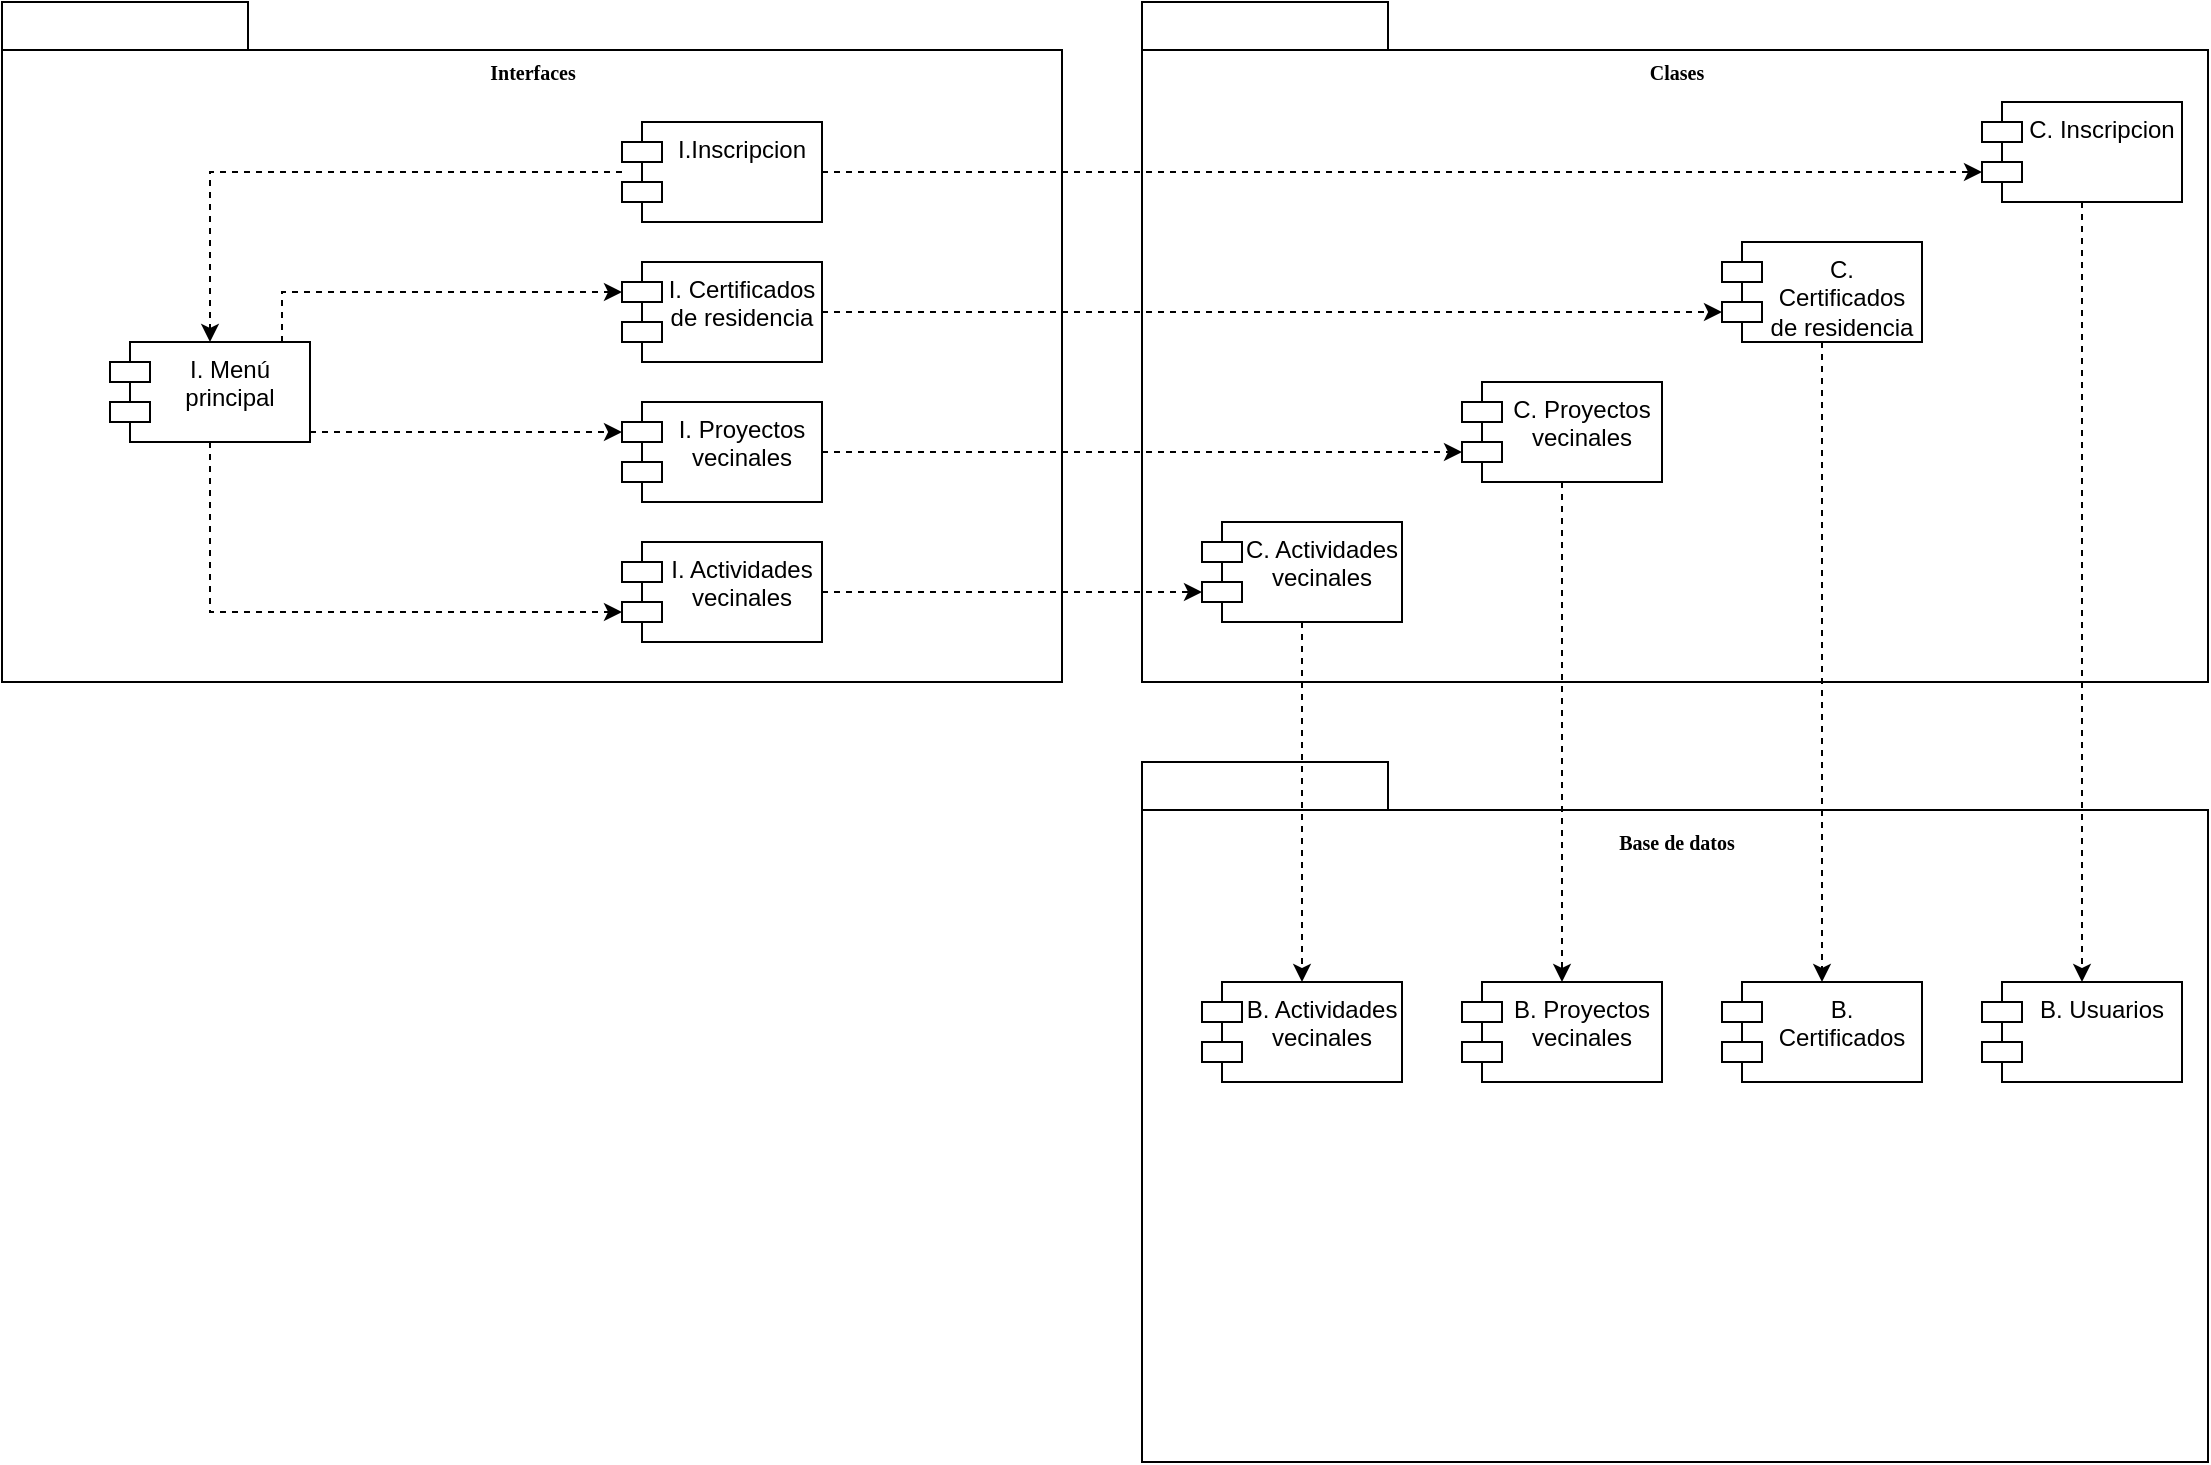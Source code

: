 <mxfile version="24.7.16">
  <diagram name="Page-1" id="b5b7bab2-c9e2-2cf4-8b2a-24fd1a2a6d21">
    <mxGraphModel grid="1" page="1" gridSize="10" guides="1" tooltips="1" connect="1" arrows="1" fold="1" pageScale="1" pageWidth="827" pageHeight="1169" background="none" math="0" shadow="0">
      <root>
        <mxCell id="0" />
        <mxCell id="1" parent="0" />
        <mxCell id="e8CUex0IqWZ4CeqTOnoO-1" value="" style="group" connectable="0" vertex="1" parent="1">
          <mxGeometry x="880" y="150" width="533" height="340" as="geometry" />
        </mxCell>
        <mxCell id="e8CUex0IqWZ4CeqTOnoO-2" value="" style="group" connectable="0" vertex="1" parent="e8CUex0IqWZ4CeqTOnoO-1">
          <mxGeometry width="533" height="340" as="geometry" />
        </mxCell>
        <mxCell id="e8CUex0IqWZ4CeqTOnoO-3" value="&lt;p style=&quot;padding-bottom: 280px; padding-left: 0px;&quot;&gt;Clases&lt;/p&gt;" style="shape=folder;fontStyle=1;spacingTop=10;tabWidth=123;tabHeight=24;tabPosition=left;html=1;rounded=0;shadow=0;comic=0;labelBackgroundColor=none;strokeWidth=1;fontFamily=Verdana;fontSize=10;align=center;" vertex="1" parent="e8CUex0IqWZ4CeqTOnoO-2">
          <mxGeometry width="533" height="340" as="geometry" />
        </mxCell>
        <mxCell id="e8CUex0IqWZ4CeqTOnoO-31" value="C. Inscripcion" style="shape=module;align=left;spacingLeft=20;align=center;verticalAlign=top;whiteSpace=wrap;html=1;" vertex="1" parent="e8CUex0IqWZ4CeqTOnoO-2">
          <mxGeometry x="420" y="50" width="100" height="50" as="geometry" />
        </mxCell>
        <mxCell id="e8CUex0IqWZ4CeqTOnoO-30" value="C. Certificados de residencia" style="shape=module;align=left;spacingLeft=20;align=center;verticalAlign=top;whiteSpace=wrap;html=1;" vertex="1" parent="e8CUex0IqWZ4CeqTOnoO-2">
          <mxGeometry x="290" y="120" width="100" height="50" as="geometry" />
        </mxCell>
        <mxCell id="e8CUex0IqWZ4CeqTOnoO-29" value="C. Proyectos vecinales" style="shape=module;align=left;spacingLeft=20;align=center;verticalAlign=top;whiteSpace=wrap;html=1;" vertex="1" parent="e8CUex0IqWZ4CeqTOnoO-2">
          <mxGeometry x="160" y="190" width="100" height="50" as="geometry" />
        </mxCell>
        <mxCell id="e8CUex0IqWZ4CeqTOnoO-28" value="C. Actividades vecinales" style="shape=module;align=left;spacingLeft=20;align=center;verticalAlign=top;whiteSpace=wrap;html=1;" vertex="1" parent="e8CUex0IqWZ4CeqTOnoO-2">
          <mxGeometry x="30" y="260" width="100" height="50" as="geometry" />
        </mxCell>
        <mxCell id="6e0c8c40b5770093-30" value="" style="group;dashed=1;" connectable="0" vertex="1" parent="1">
          <mxGeometry x="310" y="150" width="560" height="390.0" as="geometry" />
        </mxCell>
        <mxCell id="6e0c8c40b5770093-24" value="" style="group;dashed=1;" connectable="0" vertex="1" parent="6e0c8c40b5770093-30">
          <mxGeometry width="560" height="390.0" as="geometry" />
        </mxCell>
        <mxCell id="6e0c8c40b5770093-25" value="&lt;p style=&quot;line-height: 120%; padding: 0px 0px 280px; margin-bottom: 10px; margin-right: 0px;&quot;&gt;&lt;font style=&quot;font-size: 10px;&quot;&gt;Interfaces&lt;/font&gt;&lt;/p&gt;" style="shape=folder;fontStyle=1;spacingTop=10;tabWidth=123;tabHeight=24;tabPosition=left;html=1;rounded=0;shadow=0;comic=0;labelBackgroundColor=none;strokeWidth=1;fontFamily=Verdana;fontSize=10;align=center;" vertex="1" parent="6e0c8c40b5770093-24">
          <mxGeometry width="530" height="340.0" as="geometry" />
        </mxCell>
        <mxCell id="e8CUex0IqWZ4CeqTOnoO-47" style="edgeStyle=orthogonalEdgeStyle;rounded=0;orthogonalLoop=1;jettySize=auto;html=1;entryX=0.5;entryY=0;entryDx=0;entryDy=0;dashed=1;" edge="1" parent="6e0c8c40b5770093-24" source="e8CUex0IqWZ4CeqTOnoO-26" target="e8CUex0IqWZ4CeqTOnoO-46">
          <mxGeometry relative="1" as="geometry" />
        </mxCell>
        <mxCell id="e8CUex0IqWZ4CeqTOnoO-26" value="I.Inscripcion" style="shape=module;align=left;spacingLeft=20;align=center;verticalAlign=top;whiteSpace=wrap;html=1;" vertex="1" parent="6e0c8c40b5770093-24">
          <mxGeometry x="310" y="60" width="100" height="50" as="geometry" />
        </mxCell>
        <mxCell id="e8CUex0IqWZ4CeqTOnoO-25" value="I. Certificados de residencia" style="shape=module;align=left;spacingLeft=20;align=center;verticalAlign=top;whiteSpace=wrap;html=1;" vertex="1" parent="6e0c8c40b5770093-24">
          <mxGeometry x="310" y="130" width="100" height="50" as="geometry" />
        </mxCell>
        <mxCell id="e8CUex0IqWZ4CeqTOnoO-23" value="I. Proyectos vecinales" style="shape=module;align=left;spacingLeft=20;align=center;verticalAlign=top;whiteSpace=wrap;html=1;" vertex="1" parent="6e0c8c40b5770093-24">
          <mxGeometry x="310" y="200" width="100" height="50" as="geometry" />
        </mxCell>
        <mxCell id="e8CUex0IqWZ4CeqTOnoO-22" value="I. Actividades vecinales" style="shape=module;align=left;spacingLeft=20;align=center;verticalAlign=top;whiteSpace=wrap;html=1;" vertex="1" parent="6e0c8c40b5770093-24">
          <mxGeometry x="310" y="270" width="100" height="50" as="geometry" />
        </mxCell>
        <mxCell id="e8CUex0IqWZ4CeqTOnoO-46" value="I. Menú principal" style="shape=module;align=left;spacingLeft=20;align=center;verticalAlign=top;whiteSpace=wrap;html=1;" vertex="1" parent="6e0c8c40b5770093-24">
          <mxGeometry x="54" y="170" width="100" height="50" as="geometry" />
        </mxCell>
        <mxCell id="e8CUex0IqWZ4CeqTOnoO-48" style="edgeStyle=orthogonalEdgeStyle;rounded=0;orthogonalLoop=1;jettySize=auto;html=1;entryX=0;entryY=0;entryDx=0;entryDy=15;entryPerimeter=0;dashed=1;" edge="1" parent="6e0c8c40b5770093-24" source="e8CUex0IqWZ4CeqTOnoO-46" target="e8CUex0IqWZ4CeqTOnoO-25">
          <mxGeometry relative="1" as="geometry">
            <Array as="points">
              <mxPoint x="140" y="145" />
            </Array>
          </mxGeometry>
        </mxCell>
        <mxCell id="e8CUex0IqWZ4CeqTOnoO-49" style="edgeStyle=orthogonalEdgeStyle;rounded=0;orthogonalLoop=1;jettySize=auto;html=1;entryX=0;entryY=0;entryDx=0;entryDy=15;entryPerimeter=0;dashed=1;" edge="1" parent="6e0c8c40b5770093-24" source="e8CUex0IqWZ4CeqTOnoO-46" target="e8CUex0IqWZ4CeqTOnoO-23">
          <mxGeometry relative="1" as="geometry">
            <Array as="points">
              <mxPoint x="190" y="215" />
              <mxPoint x="190" y="215" />
            </Array>
          </mxGeometry>
        </mxCell>
        <mxCell id="e8CUex0IqWZ4CeqTOnoO-50" style="edgeStyle=orthogonalEdgeStyle;rounded=0;orthogonalLoop=1;jettySize=auto;html=1;entryX=0;entryY=0;entryDx=0;entryDy=35;entryPerimeter=0;dashed=1;" edge="1" parent="6e0c8c40b5770093-24" source="e8CUex0IqWZ4CeqTOnoO-46" target="e8CUex0IqWZ4CeqTOnoO-22">
          <mxGeometry relative="1" as="geometry">
            <Array as="points">
              <mxPoint x="104" y="305" />
            </Array>
          </mxGeometry>
        </mxCell>
        <mxCell id="e8CUex0IqWZ4CeqTOnoO-18" value="" style="group;" connectable="0" vertex="1" parent="1">
          <mxGeometry x="880" y="530" width="533" height="350" as="geometry" />
        </mxCell>
        <mxCell id="e8CUex0IqWZ4CeqTOnoO-19" value="" style="group" connectable="0" vertex="1" parent="e8CUex0IqWZ4CeqTOnoO-18">
          <mxGeometry width="533" height="350" as="geometry" />
        </mxCell>
        <mxCell id="e8CUex0IqWZ4CeqTOnoO-20" value="&lt;p style=&quot;padding-bottom: 280px; padding-left: 0px;&quot;&gt;Base de datos&lt;/p&gt;" style="shape=folder;fontStyle=1;spacingTop=10;tabWidth=123;tabHeight=24;tabPosition=left;html=1;rounded=0;shadow=0;comic=0;labelBackgroundColor=none;strokeWidth=1;fontFamily=Verdana;fontSize=10;align=center;" vertex="1" parent="e8CUex0IqWZ4CeqTOnoO-19">
          <mxGeometry width="533" height="350" as="geometry" />
        </mxCell>
        <mxCell id="e8CUex0IqWZ4CeqTOnoO-36" value="B. Usuarios" style="shape=module;align=left;spacingLeft=20;align=center;verticalAlign=top;whiteSpace=wrap;html=1;" vertex="1" parent="e8CUex0IqWZ4CeqTOnoO-19">
          <mxGeometry x="420" y="110" width="100" height="50" as="geometry" />
        </mxCell>
        <mxCell id="e8CUex0IqWZ4CeqTOnoO-35" value="B. Proyectos vecinales" style="shape=module;align=left;spacingLeft=20;align=center;verticalAlign=top;whiteSpace=wrap;html=1;" vertex="1" parent="e8CUex0IqWZ4CeqTOnoO-19">
          <mxGeometry x="160" y="110" width="100" height="50" as="geometry" />
        </mxCell>
        <mxCell id="e8CUex0IqWZ4CeqTOnoO-34" value="B. Certificados" style="shape=module;align=left;spacingLeft=20;align=center;verticalAlign=top;whiteSpace=wrap;html=1;" vertex="1" parent="e8CUex0IqWZ4CeqTOnoO-19">
          <mxGeometry x="290" y="110" width="100" height="50" as="geometry" />
        </mxCell>
        <mxCell id="e8CUex0IqWZ4CeqTOnoO-33" value="B. Actividades vecinales" style="shape=module;align=left;spacingLeft=20;align=center;verticalAlign=top;whiteSpace=wrap;html=1;" vertex="1" parent="e8CUex0IqWZ4CeqTOnoO-19">
          <mxGeometry x="30" y="110" width="100" height="50" as="geometry" />
        </mxCell>
        <mxCell id="e8CUex0IqWZ4CeqTOnoO-51" style="edgeStyle=orthogonalEdgeStyle;rounded=0;orthogonalLoop=1;jettySize=auto;html=1;entryX=0;entryY=0;entryDx=0;entryDy=35;entryPerimeter=0;dashed=1;" edge="1" parent="1" source="e8CUex0IqWZ4CeqTOnoO-26" target="e8CUex0IqWZ4CeqTOnoO-31">
          <mxGeometry relative="1" as="geometry" />
        </mxCell>
        <mxCell id="e8CUex0IqWZ4CeqTOnoO-52" style="edgeStyle=orthogonalEdgeStyle;rounded=0;orthogonalLoop=1;jettySize=auto;html=1;entryX=0;entryY=0;entryDx=0;entryDy=35;entryPerimeter=0;dashed=1;" edge="1" parent="1" source="e8CUex0IqWZ4CeqTOnoO-25" target="e8CUex0IqWZ4CeqTOnoO-30">
          <mxGeometry relative="1" as="geometry" />
        </mxCell>
        <mxCell id="e8CUex0IqWZ4CeqTOnoO-53" style="edgeStyle=orthogonalEdgeStyle;rounded=0;orthogonalLoop=1;jettySize=auto;html=1;entryX=0;entryY=0;entryDx=0;entryDy=35;entryPerimeter=0;dashed=1;" edge="1" parent="1" source="e8CUex0IqWZ4CeqTOnoO-23" target="e8CUex0IqWZ4CeqTOnoO-29">
          <mxGeometry relative="1" as="geometry" />
        </mxCell>
        <mxCell id="e8CUex0IqWZ4CeqTOnoO-54" style="edgeStyle=orthogonalEdgeStyle;rounded=0;orthogonalLoop=1;jettySize=auto;html=1;entryX=0;entryY=0;entryDx=0;entryDy=35;entryPerimeter=0;dashed=1;" edge="1" parent="1" source="e8CUex0IqWZ4CeqTOnoO-22" target="e8CUex0IqWZ4CeqTOnoO-28">
          <mxGeometry relative="1" as="geometry" />
        </mxCell>
        <mxCell id="e8CUex0IqWZ4CeqTOnoO-59" style="edgeStyle=orthogonalEdgeStyle;rounded=0;orthogonalLoop=1;jettySize=auto;html=1;dashed=1;" edge="1" parent="1" source="e8CUex0IqWZ4CeqTOnoO-28" target="e8CUex0IqWZ4CeqTOnoO-33">
          <mxGeometry relative="1" as="geometry" />
        </mxCell>
        <mxCell id="e8CUex0IqWZ4CeqTOnoO-60" style="edgeStyle=orthogonalEdgeStyle;rounded=0;orthogonalLoop=1;jettySize=auto;html=1;dashed=1;" edge="1" parent="1" source="e8CUex0IqWZ4CeqTOnoO-29" target="e8CUex0IqWZ4CeqTOnoO-35">
          <mxGeometry relative="1" as="geometry" />
        </mxCell>
        <mxCell id="e8CUex0IqWZ4CeqTOnoO-61" style="edgeStyle=orthogonalEdgeStyle;rounded=0;orthogonalLoop=1;jettySize=auto;html=1;dashed=1;" edge="1" parent="1" source="e8CUex0IqWZ4CeqTOnoO-30" target="e8CUex0IqWZ4CeqTOnoO-34">
          <mxGeometry relative="1" as="geometry" />
        </mxCell>
        <mxCell id="e8CUex0IqWZ4CeqTOnoO-62" style="edgeStyle=orthogonalEdgeStyle;rounded=0;orthogonalLoop=1;jettySize=auto;html=1;dashed=1;" edge="1" parent="1" source="e8CUex0IqWZ4CeqTOnoO-31" target="e8CUex0IqWZ4CeqTOnoO-36">
          <mxGeometry relative="1" as="geometry" />
        </mxCell>
      </root>
    </mxGraphModel>
  </diagram>
</mxfile>
